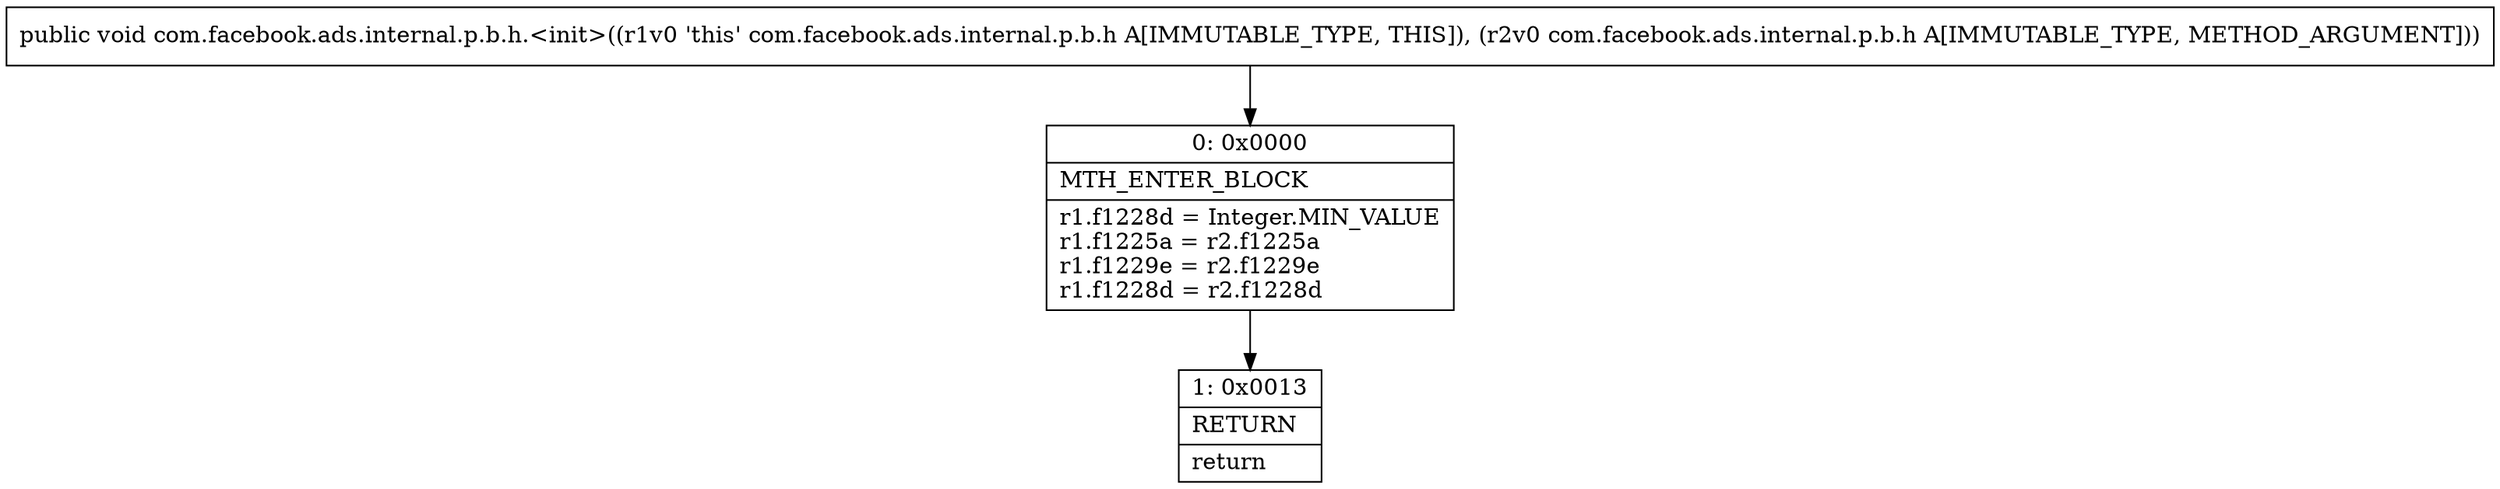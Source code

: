 digraph "CFG forcom.facebook.ads.internal.p.b.h.\<init\>(Lcom\/facebook\/ads\/internal\/p\/b\/h;)V" {
Node_0 [shape=record,label="{0\:\ 0x0000|MTH_ENTER_BLOCK\l|r1.f1228d = Integer.MIN_VALUE\lr1.f1225a = r2.f1225a\lr1.f1229e = r2.f1229e\lr1.f1228d = r2.f1228d\l}"];
Node_1 [shape=record,label="{1\:\ 0x0013|RETURN\l|return\l}"];
MethodNode[shape=record,label="{public void com.facebook.ads.internal.p.b.h.\<init\>((r1v0 'this' com.facebook.ads.internal.p.b.h A[IMMUTABLE_TYPE, THIS]), (r2v0 com.facebook.ads.internal.p.b.h A[IMMUTABLE_TYPE, METHOD_ARGUMENT])) }"];
MethodNode -> Node_0;
Node_0 -> Node_1;
}

